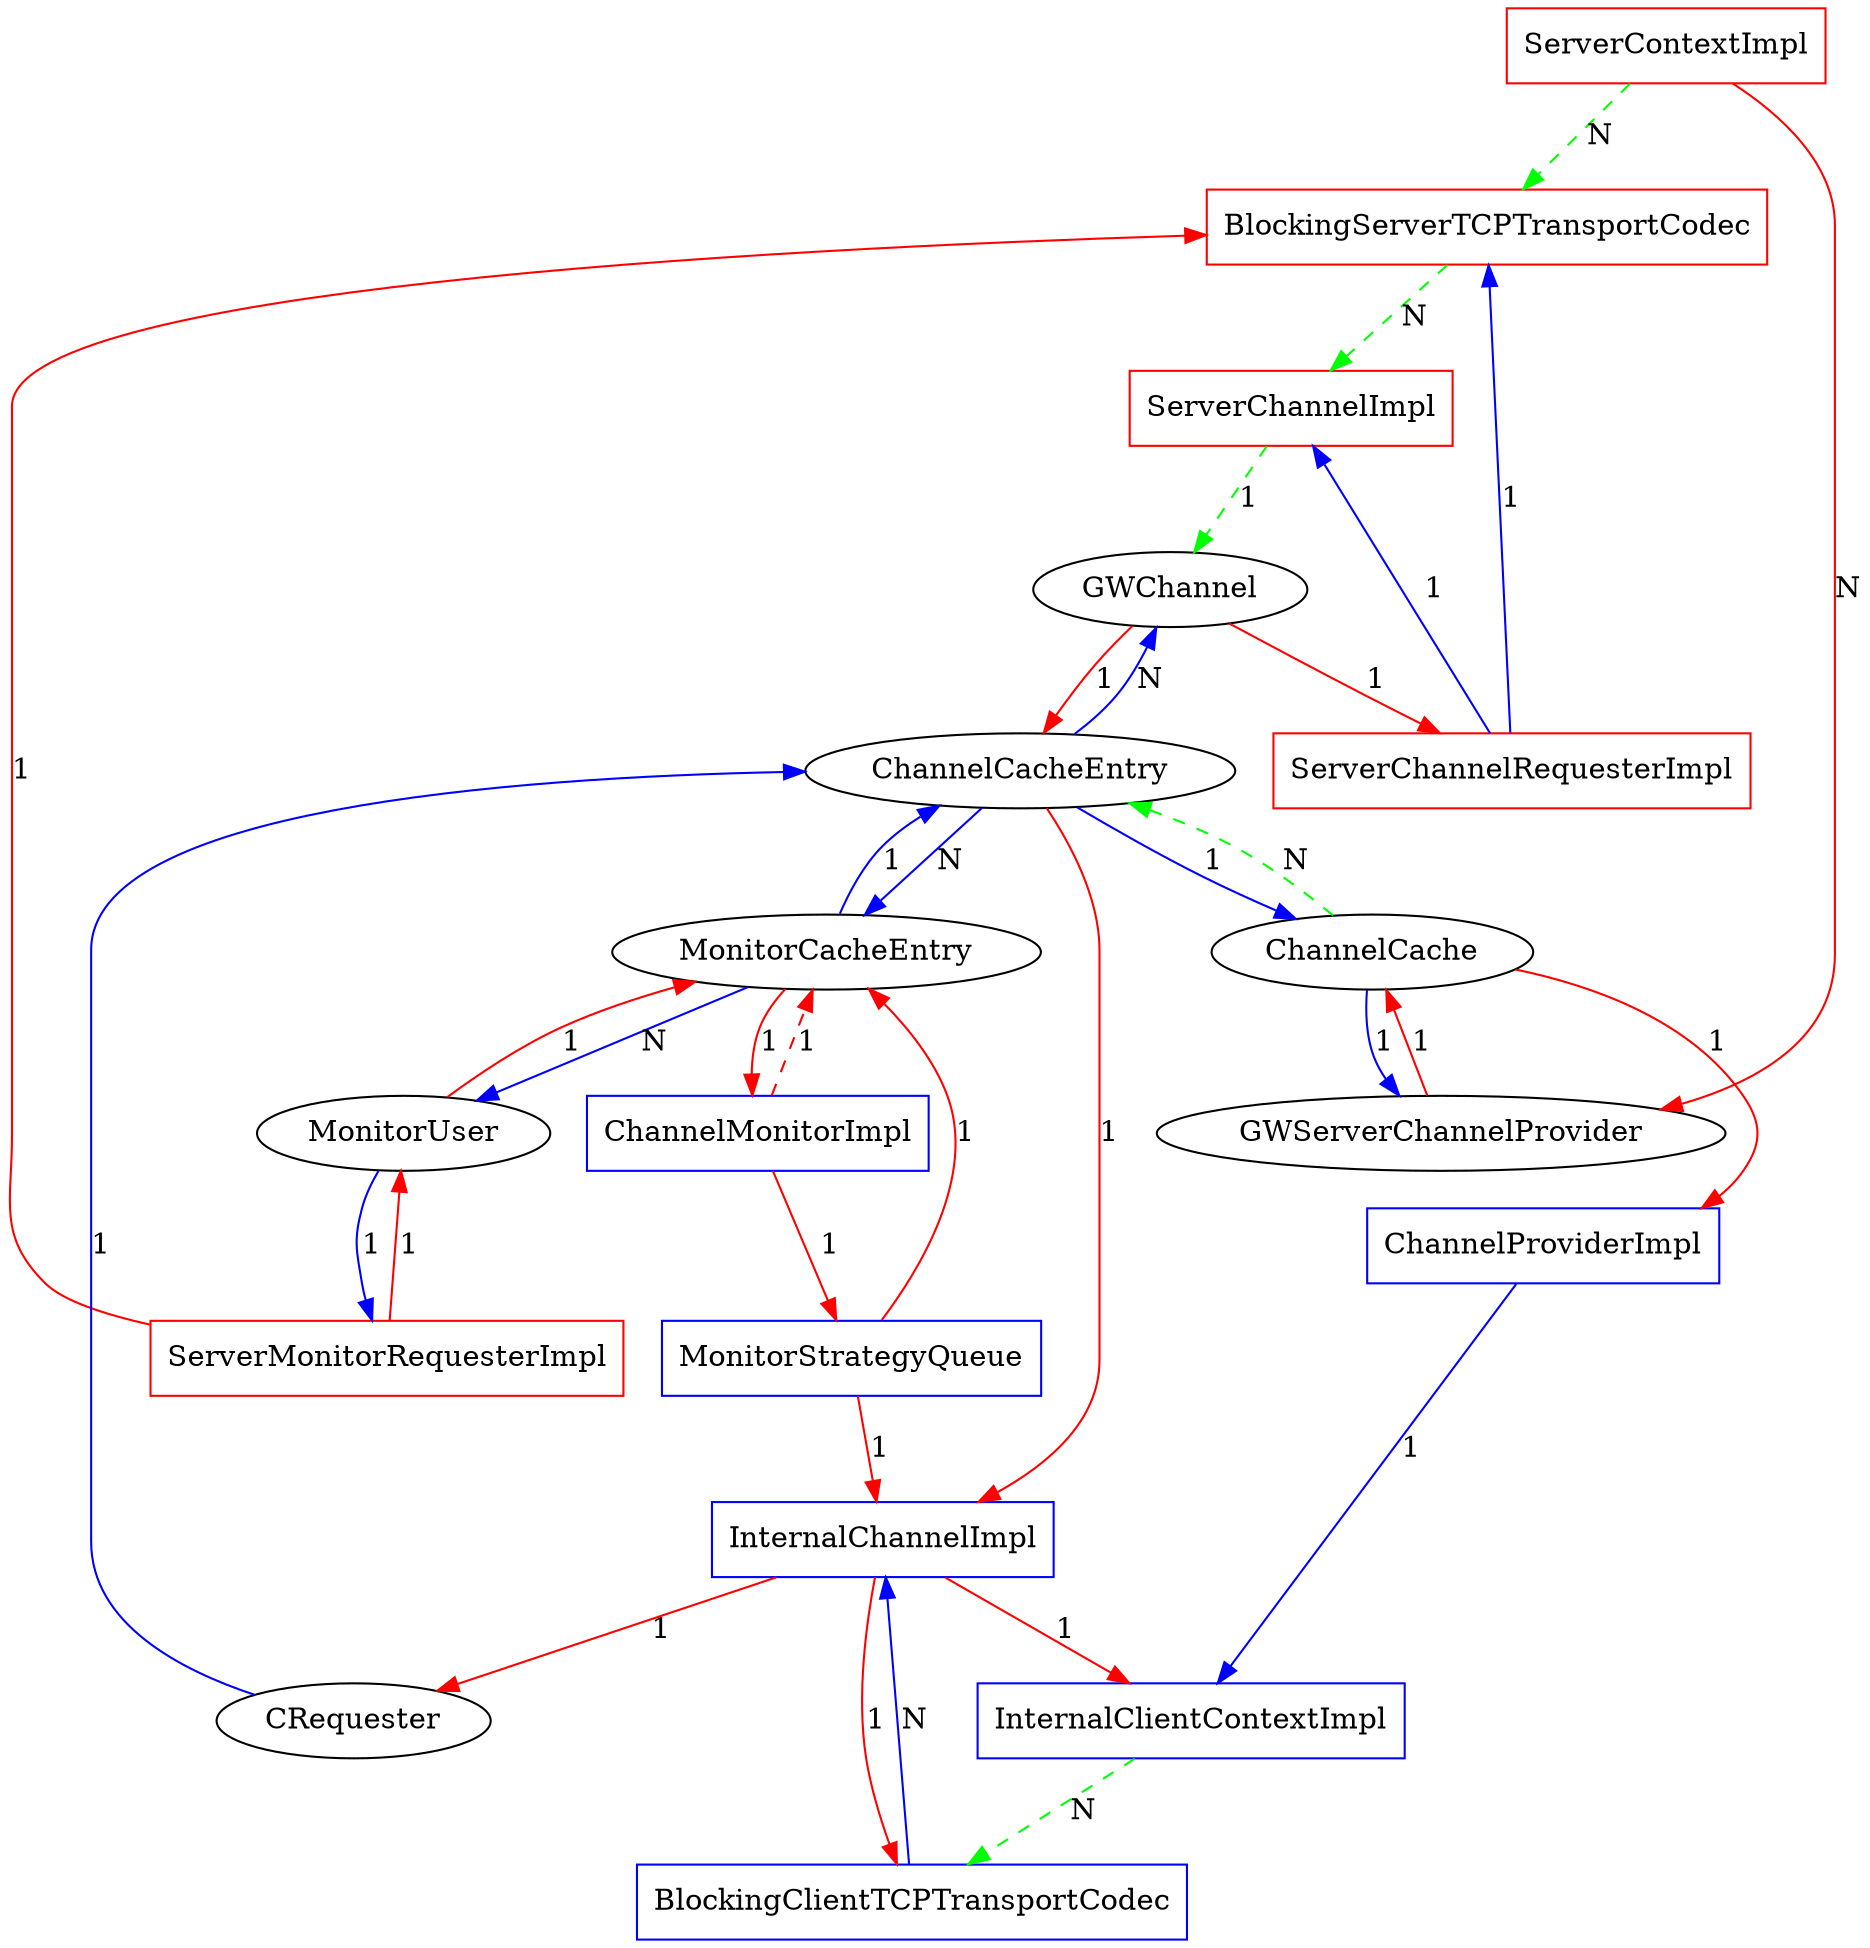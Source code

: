 digraph {
  # PVA server components are red boxes
  # PVA client components are blue boxes
  # GW components are black ovals
  #
  # red lines are strong references either '1' (1 to 1) or 'N' (1 to N)
  # green lines are strong references which are explicitly broken on some event
  # blue lines are weak references
  
  ServerContextImpl [shape=box,color=red];
  BlockingServerTCPTransportCodec [shape=box,color=red];
  ServerChannelImpl [shape=box,color=red];
  ServerChannelRequesterImpl [shape=box,color=red];
  ServerChannelImpl [shape=box,color=red];
  ServerMonitorRequesterImpl [shape=box,color=red];

  InternalClientContextImpl [shape=box,color=blue];
  ChannelProviderImpl [shape=box,color=blue];
  BlockingClientTCPTransportCodec [shape=box,color=blue];
  InternalChannelImpl [shape=box,color=blue];
  ChannelMonitorImpl [shape=box,color=blue];
  MonitorStrategyQueue [shape=box,color=blue];

  GWServerChannelProvider;
  ChannelCache;
  ChannelCacheEntry;
  GWChannel;
  CRequester;
  MonitorCacheEntry;
  MonitorUser;

  ## Server Internals
  # Really goes through TransportRegistry
  ServerContextImpl -> BlockingServerTCPTransportCodec [color=green,style=dashed,label="N"];
  BlockingServerTCPTransportCodec -> ServerChannelImpl [color=green,style=dashed,label="N"];
  ServerChannelRequesterImpl -> BlockingServerTCPTransportCodec [color=blue,label="1"];
  ServerChannelRequesterImpl -> ServerChannelImpl [color=blue,label="1"];
  ServerMonitorRequesterImpl -> BlockingServerTCPTransportCodec [color=red,label="1"];

  ## Server to GW
  ServerContextImpl -> GWServerChannelProvider [color=red,label="N"];
  ServerChannelImpl -> GWChannel [color=green,style=dashed,label="1"];
  GWChannel -> ServerChannelRequesterImpl [color=red,label="1"];
  MonitorUser -> ServerMonitorRequesterImpl [color=blue,label="1"];
  ServerMonitorRequesterImpl -> MonitorUser [color=red,label="1"];

  ## GW internal
  GWServerChannelProvider -> ChannelCache [color=red,label="1"];
  GWChannel -> ChannelCacheEntry [color=red,label="1"];

  ChannelCache -> ChannelCacheEntry [color=green,style=dashed,label="N"];
  ChannelCache -> GWServerChannelProvider [color=blue,label="1"];

  ChannelCacheEntry -> ChannelCache [color=blue,label="1"];
  CRequester -> ChannelCacheEntry [color=blue,label="1"];
  ChannelCacheEntry -> GWChannel [color=blue,label="N"];
  ChannelCacheEntry -> MonitorCacheEntry [color=blue,label="N"];
  MonitorCacheEntry -> ChannelCacheEntry [color=blue,label="1"];
  MonitorCacheEntry -> MonitorUser [color=blue,label="N"];
  MonitorUser -> MonitorCacheEntry [color=red,label="1"];

  ## GW to Client
  ChannelCache -> ChannelProviderImpl [color=red,label="1"];
  ChannelCacheEntry -> InternalChannelImpl [color=red,label="1"];
  MonitorCacheEntry -> ChannelMonitorImpl [color=red,label="1"];
  InternalChannelImpl -> CRequester [color=red,label="1"];
  ChannelMonitorImpl -> MonitorCacheEntry [color=red,style=dashed,label="1"];
  MonitorStrategyQueue -> MonitorCacheEntry [color=red,label="1"];

  ## Client internals
  ChannelProviderImpl -> InternalClientContextImpl [color=blue,label="1"];
  # Really goes through TransportRegistry
  InternalClientContextImpl -> BlockingClientTCPTransportCodec [color=green,style=dashed,label="N"];
  BlockingClientTCPTransportCodec -> InternalChannelImpl [color=blue,label="N"];
  InternalChannelImpl -> BlockingClientTCPTransportCodec [color=red,label="1"];
  InternalChannelImpl -> InternalClientContextImpl [color=red,label="1"];
  ChannelMonitorImpl -> MonitorStrategyQueue [color=red,label="1"];
  MonitorStrategyQueue -> InternalChannelImpl [color=red,label="1"];
}
